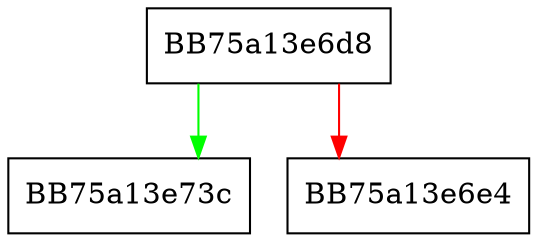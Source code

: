 digraph AcquirePcodeHandle {
  node [shape="box"];
  graph [splines=ortho];
  BB75a13e6d8 -> BB75a13e73c [color="green"];
  BB75a13e6d8 -> BB75a13e6e4 [color="red"];
}